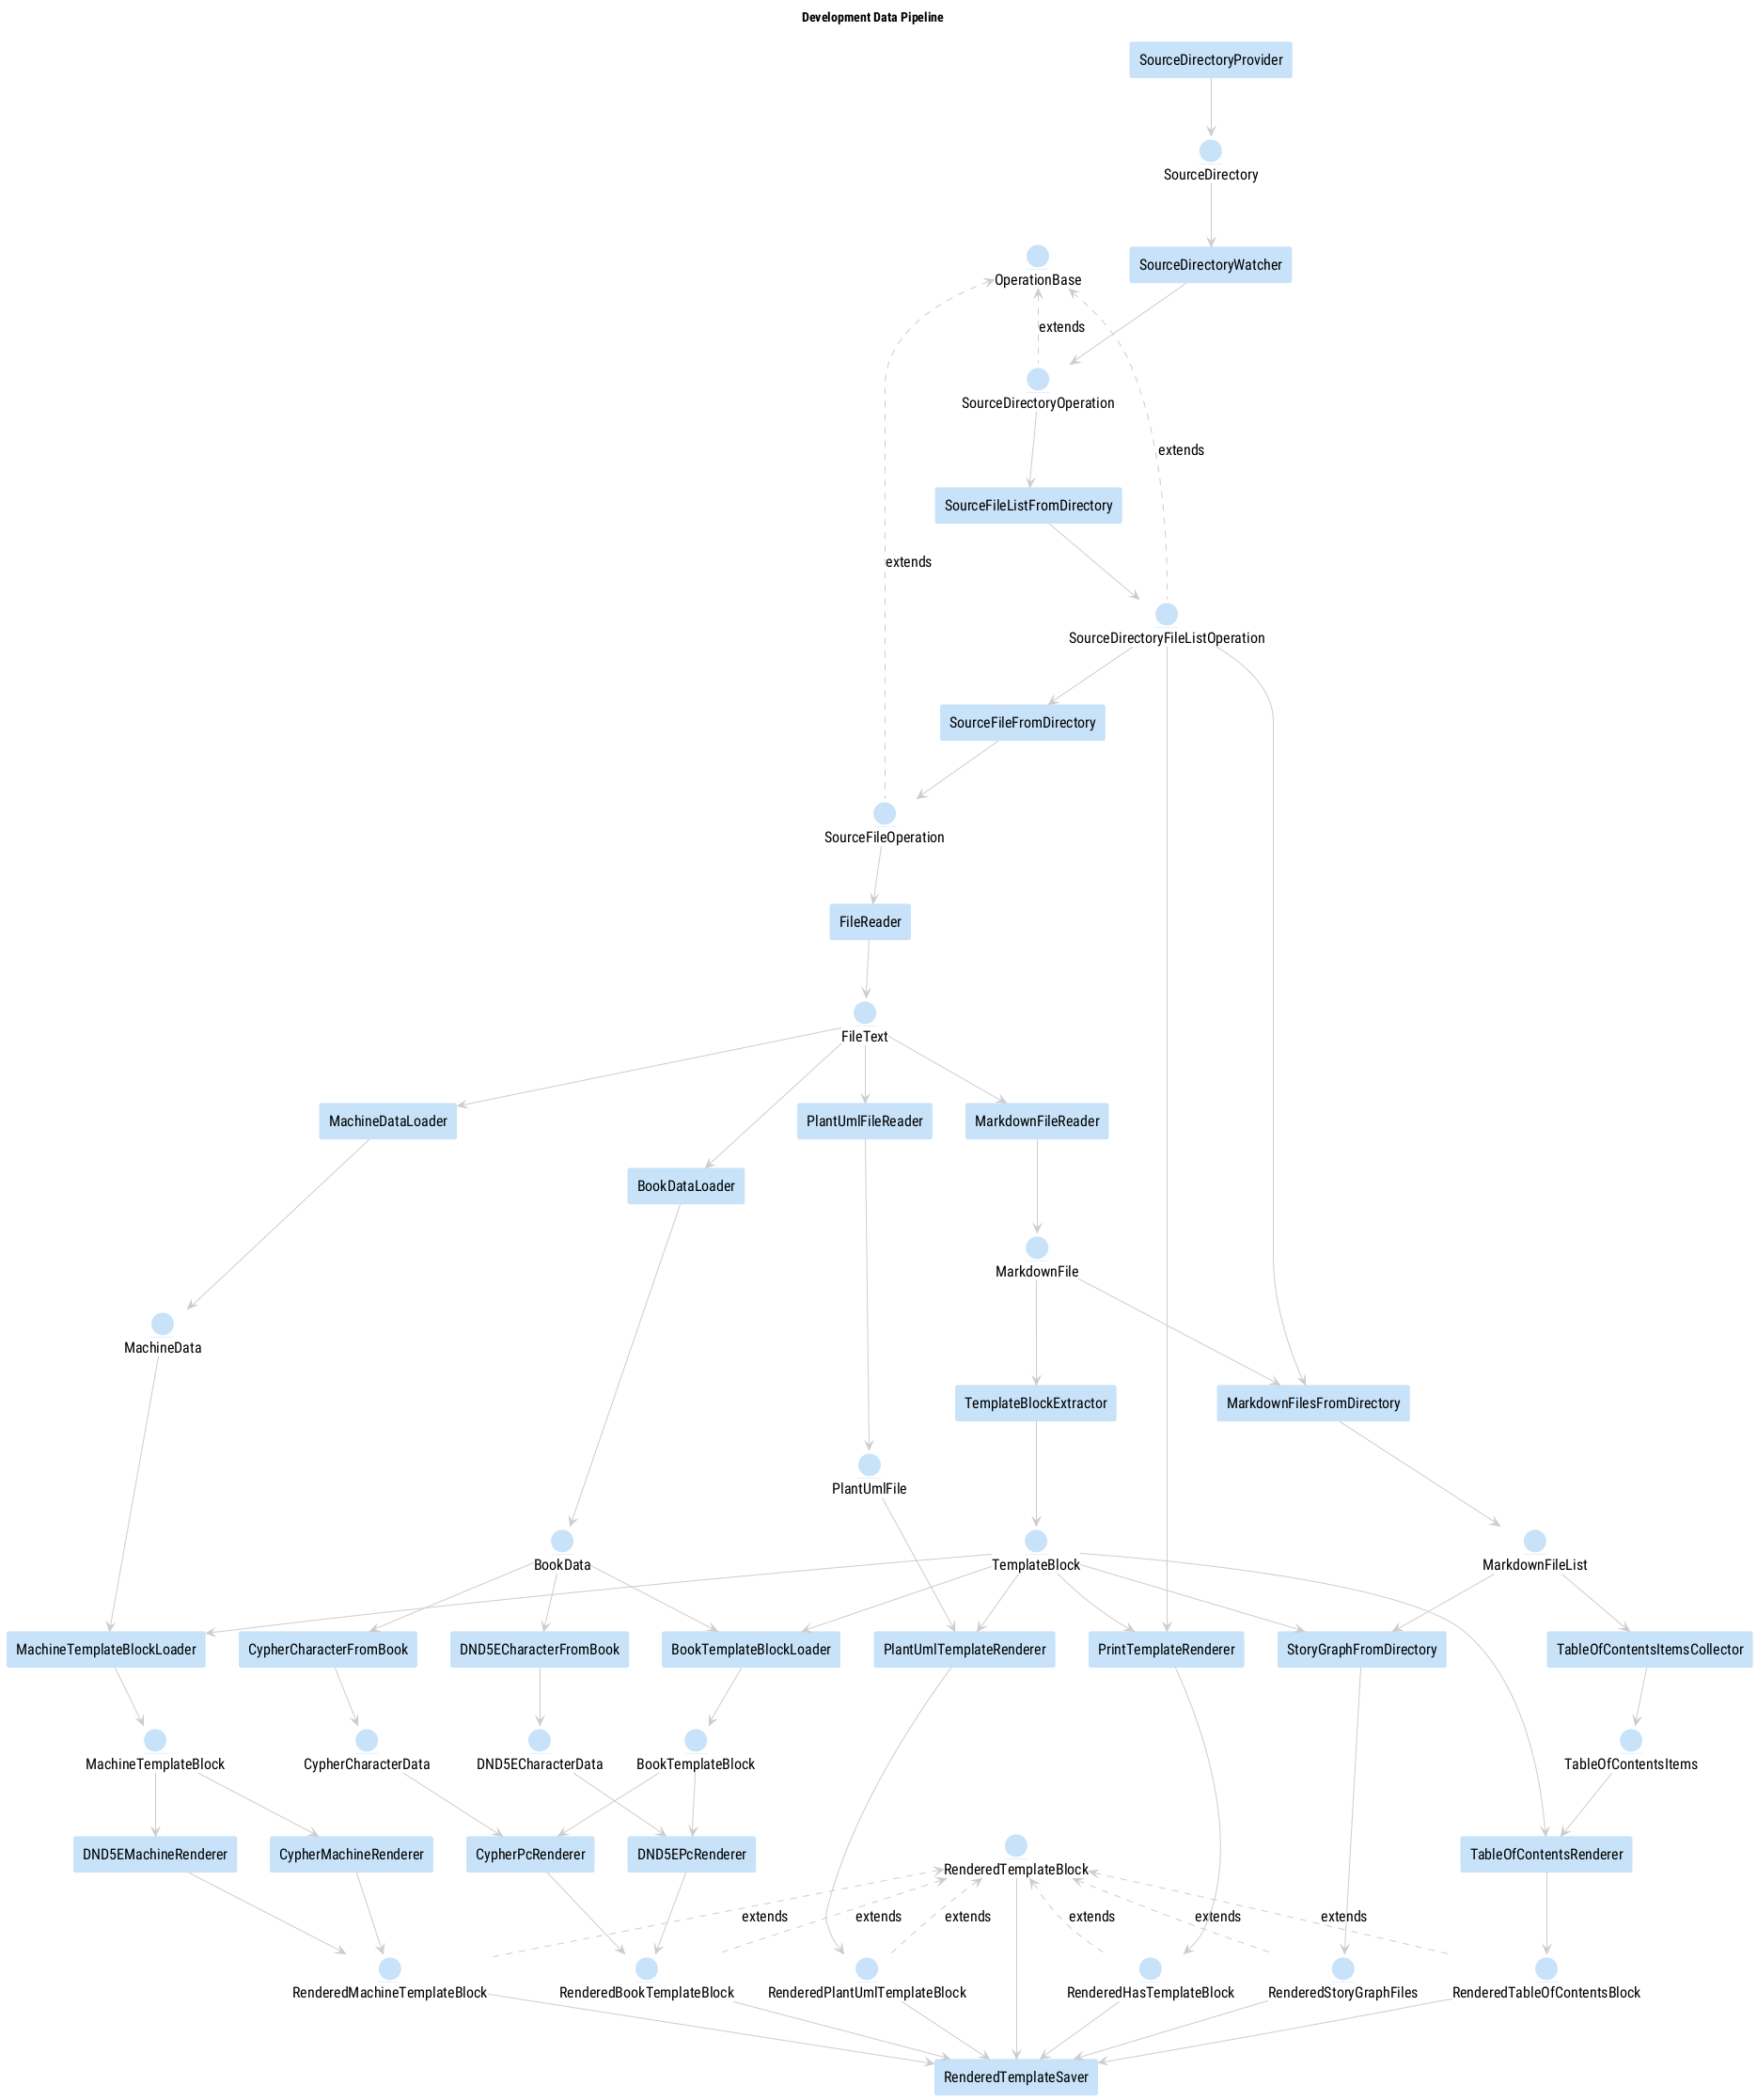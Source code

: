 @startuml
title Development Data Pipeline
 
hide circle
skinparam {
	DefaultFontName Roboto Condensed
	DefaultFontSize 16
	shadowing false
	' --barely-blue: hsl(208, 80%, 99%); #FAFDFE
	' --noon-blue: hsl(208, 80%, 88%); #C8E2F9
	' --morning-blue: hsl(208, 80%, 66%); #63ADEE
	' --barely-orange: hsl(32, 80%, 99%); #FEFDFA
	' --noon-orange: hsl(32, 80%, 88%); #F9E2C8
	' --morning-orange: hsl(32, 80%, 66%); #EEAD63
	' --evening-orange: hsl(32, 80%, 44%); #CA7616
	' --barely-green: hsl(96, 80%, 99%); #FCFEFA
	' --noon-green: hsl(96, 80%, 77%); #BBF395
	' --morning-green: hsl(96, 80%, 55%); #7AE830
	FileBorderColor #dddddd
	FileBackgroundColor #eeeeee
	ComponentBorderColor #dddddd
	ComponentBackgroundColor #eeeeee
	CloudBorderColor #dddddd
	CloudBackgroundColor #eeeeee
	ArrowColor #cccccc
	ActivityBackgroundColor #C8E2F9
	ActivityBorderColor #C8E2F9
	RectangleBackgroundColor #C8E2F9
	RectangleBorderColor #C8E2F9
	EntityBackgroundColor #C8E2F9
	EntityBorderColor #C8E2F9
}
 
rectangle BookDataLoader
rectangle CypherCharacterFromBook
rectangle CypherMachineRenderer
rectangle DND5ECharacterFromBook
rectangle DND5EMachineRenderer
rectangle FileReader
rectangle MachineDataLoader
rectangle MarkdownFileReader
rectangle PlantUmlFileReader
rectangle RenderedTemplateSaver
rectangle SourceDirectoryProvider
rectangle SourceDirectoryWatcher
rectangle SourceFileFromDirectory
rectangle SourceFileListFromDirectory
rectangle TableOfContentsItemsCollector
rectangle TemplateBlockExtractor
rectangle BookTemplateBlockLoader
rectangle CypherPcRenderer
rectangle DND5EPcRenderer
rectangle MachineTemplateBlockLoader
rectangle MarkdownFilesFromDirectory
rectangle PlantUmlTemplateRenderer
rectangle PrintTemplateRenderer
rectangle StoryGraphFromDirectory
rectangle TableOfContentsRenderer
entity "BookData" as BookData
entity "BookTemplateBlock" as BookTemplateBlock
entity "CypherCharacterData" as CypherCharacterData
entity "DND5ECharacterData" as DND5ECharacterData
entity "FileText" as FileText
entity "MachineData" as MachineData
entity "MachineTemplateBlock" as MachineTemplateBlock
entity "MarkdownFile" as MarkdownFile
entity "MarkdownFileList" as MarkdownFileList
entity "OperationBase" as OperationBase
entity "OperationBase" as OperationBase
entity "OperationBase" as OperationBase
entity "PlantUmlFile" as PlantUmlFile
entity "RenderedBookTemplateBlock" as RenderedBookTemplateBlock
entity "RenderedHasTemplateBlock" as RenderedHasTemplateBlock
entity "RenderedMachineTemplateBlock" as RenderedMachineTemplateBlock
entity "RenderedPlantUmlTemplateBlock" as RenderedPlantUmlTemplateBlock
entity "RenderedStoryGraphFiles" as RenderedStoryGraphFiles
entity "RenderedTableOfContentsBlock" as RenderedTableOfContentsBlock
entity "RenderedTemplateBlock" as RenderedTemplateBlock
entity "RenderedTemplateBlock" as RenderedTemplateBlock
entity "RenderedTemplateBlock" as RenderedTemplateBlock
entity "RenderedTemplateBlock" as RenderedTemplateBlock
entity "RenderedTemplateBlock" as RenderedTemplateBlock
entity "RenderedTemplateBlock" as RenderedTemplateBlock
entity "RenderedTemplateBlock" as RenderedTemplateBlock
entity "SourceDirectory" as SourceDirectory
entity "SourceDirectoryFileListOperation" as SourceDirectoryFileListOperation
entity "SourceDirectoryOperation" as SourceDirectoryOperation
entity "SourceFileOperation" as SourceFileOperation
entity "TableOfContentsItems" as TableOfContentsItems
entity "TemplateBlock" as TemplateBlock
RenderedTemplateBlock <.. RenderedBookTemplateBlock : extends
RenderedTemplateBlock <.. RenderedHasTemplateBlock : extends
RenderedTemplateBlock <.. RenderedMachineTemplateBlock : extends
RenderedTemplateBlock <.. RenderedPlantUmlTemplateBlock : extends
RenderedTemplateBlock <.. RenderedStoryGraphFiles : extends
RenderedTemplateBlock <.. RenderedTableOfContentsBlock : extends
OperationBase <.. SourceDirectoryFileListOperation : extends
OperationBase <.. SourceDirectoryOperation : extends
OperationBase <.. SourceFileOperation : extends
FileText --> BookDataLoader
BookDataLoader --> BookData
BookData --> CypherCharacterFromBook
CypherCharacterFromBook --> CypherCharacterData
MachineTemplateBlock --> CypherMachineRenderer
CypherMachineRenderer --> RenderedMachineTemplateBlock
BookData --> DND5ECharacterFromBook
DND5ECharacterFromBook --> DND5ECharacterData
MachineTemplateBlock --> DND5EMachineRenderer
DND5EMachineRenderer --> RenderedMachineTemplateBlock
SourceFileOperation --> FileReader
FileReader --> FileText
FileText --> MachineDataLoader
MachineDataLoader --> MachineData
FileText --> MarkdownFileReader
MarkdownFileReader --> MarkdownFile
FileText --> PlantUmlFileReader
PlantUmlFileReader --> PlantUmlFile
RenderedBookTemplateBlock --> RenderedTemplateSaver
RenderedHasTemplateBlock --> RenderedTemplateSaver
RenderedMachineTemplateBlock --> RenderedTemplateSaver
RenderedPlantUmlTemplateBlock --> RenderedTemplateSaver
RenderedStoryGraphFiles --> RenderedTemplateSaver
RenderedTableOfContentsBlock --> RenderedTemplateSaver
RenderedTemplateBlock --> RenderedTemplateSaver
SourceDirectoryProvider --> SourceDirectory
SourceDirectory --> SourceDirectoryWatcher
SourceDirectoryWatcher --> SourceDirectoryOperation
SourceDirectoryFileListOperation --> SourceFileFromDirectory
SourceFileFromDirectory --> SourceFileOperation
SourceDirectoryOperation --> SourceFileListFromDirectory
SourceFileListFromDirectory --> SourceDirectoryFileListOperation
MarkdownFileList --> TableOfContentsItemsCollector
TableOfContentsItemsCollector --> TableOfContentsItems
MarkdownFile --> TemplateBlockExtractor
TemplateBlockExtractor --> TemplateBlock
BookData --> BookTemplateBlockLoader
TemplateBlock --> BookTemplateBlockLoader
BookTemplateBlockLoader --> BookTemplateBlock
CypherCharacterData --> CypherPcRenderer
BookTemplateBlock --> CypherPcRenderer
CypherPcRenderer --> RenderedBookTemplateBlock
DND5ECharacterData --> DND5EPcRenderer
BookTemplateBlock --> DND5EPcRenderer
DND5EPcRenderer --> RenderedBookTemplateBlock
MachineData --> MachineTemplateBlockLoader
TemplateBlock --> MachineTemplateBlockLoader
MachineTemplateBlockLoader --> MachineTemplateBlock
SourceDirectoryFileListOperation --> MarkdownFilesFromDirectory
MarkdownFile --> MarkdownFilesFromDirectory
MarkdownFilesFromDirectory --> MarkdownFileList
TemplateBlock --> PlantUmlTemplateRenderer
PlantUmlFile --> PlantUmlTemplateRenderer
PlantUmlTemplateRenderer --> RenderedPlantUmlTemplateBlock
TemplateBlock --> PrintTemplateRenderer
SourceDirectoryFileListOperation --> PrintTemplateRenderer
PrintTemplateRenderer --> RenderedHasTemplateBlock
MarkdownFileList --> StoryGraphFromDirectory
TemplateBlock --> StoryGraphFromDirectory
StoryGraphFromDirectory --> RenderedStoryGraphFiles
TemplateBlock --> TableOfContentsRenderer
TableOfContentsItems --> TableOfContentsRenderer
TableOfContentsRenderer --> RenderedTableOfContentsBlock
@enduml